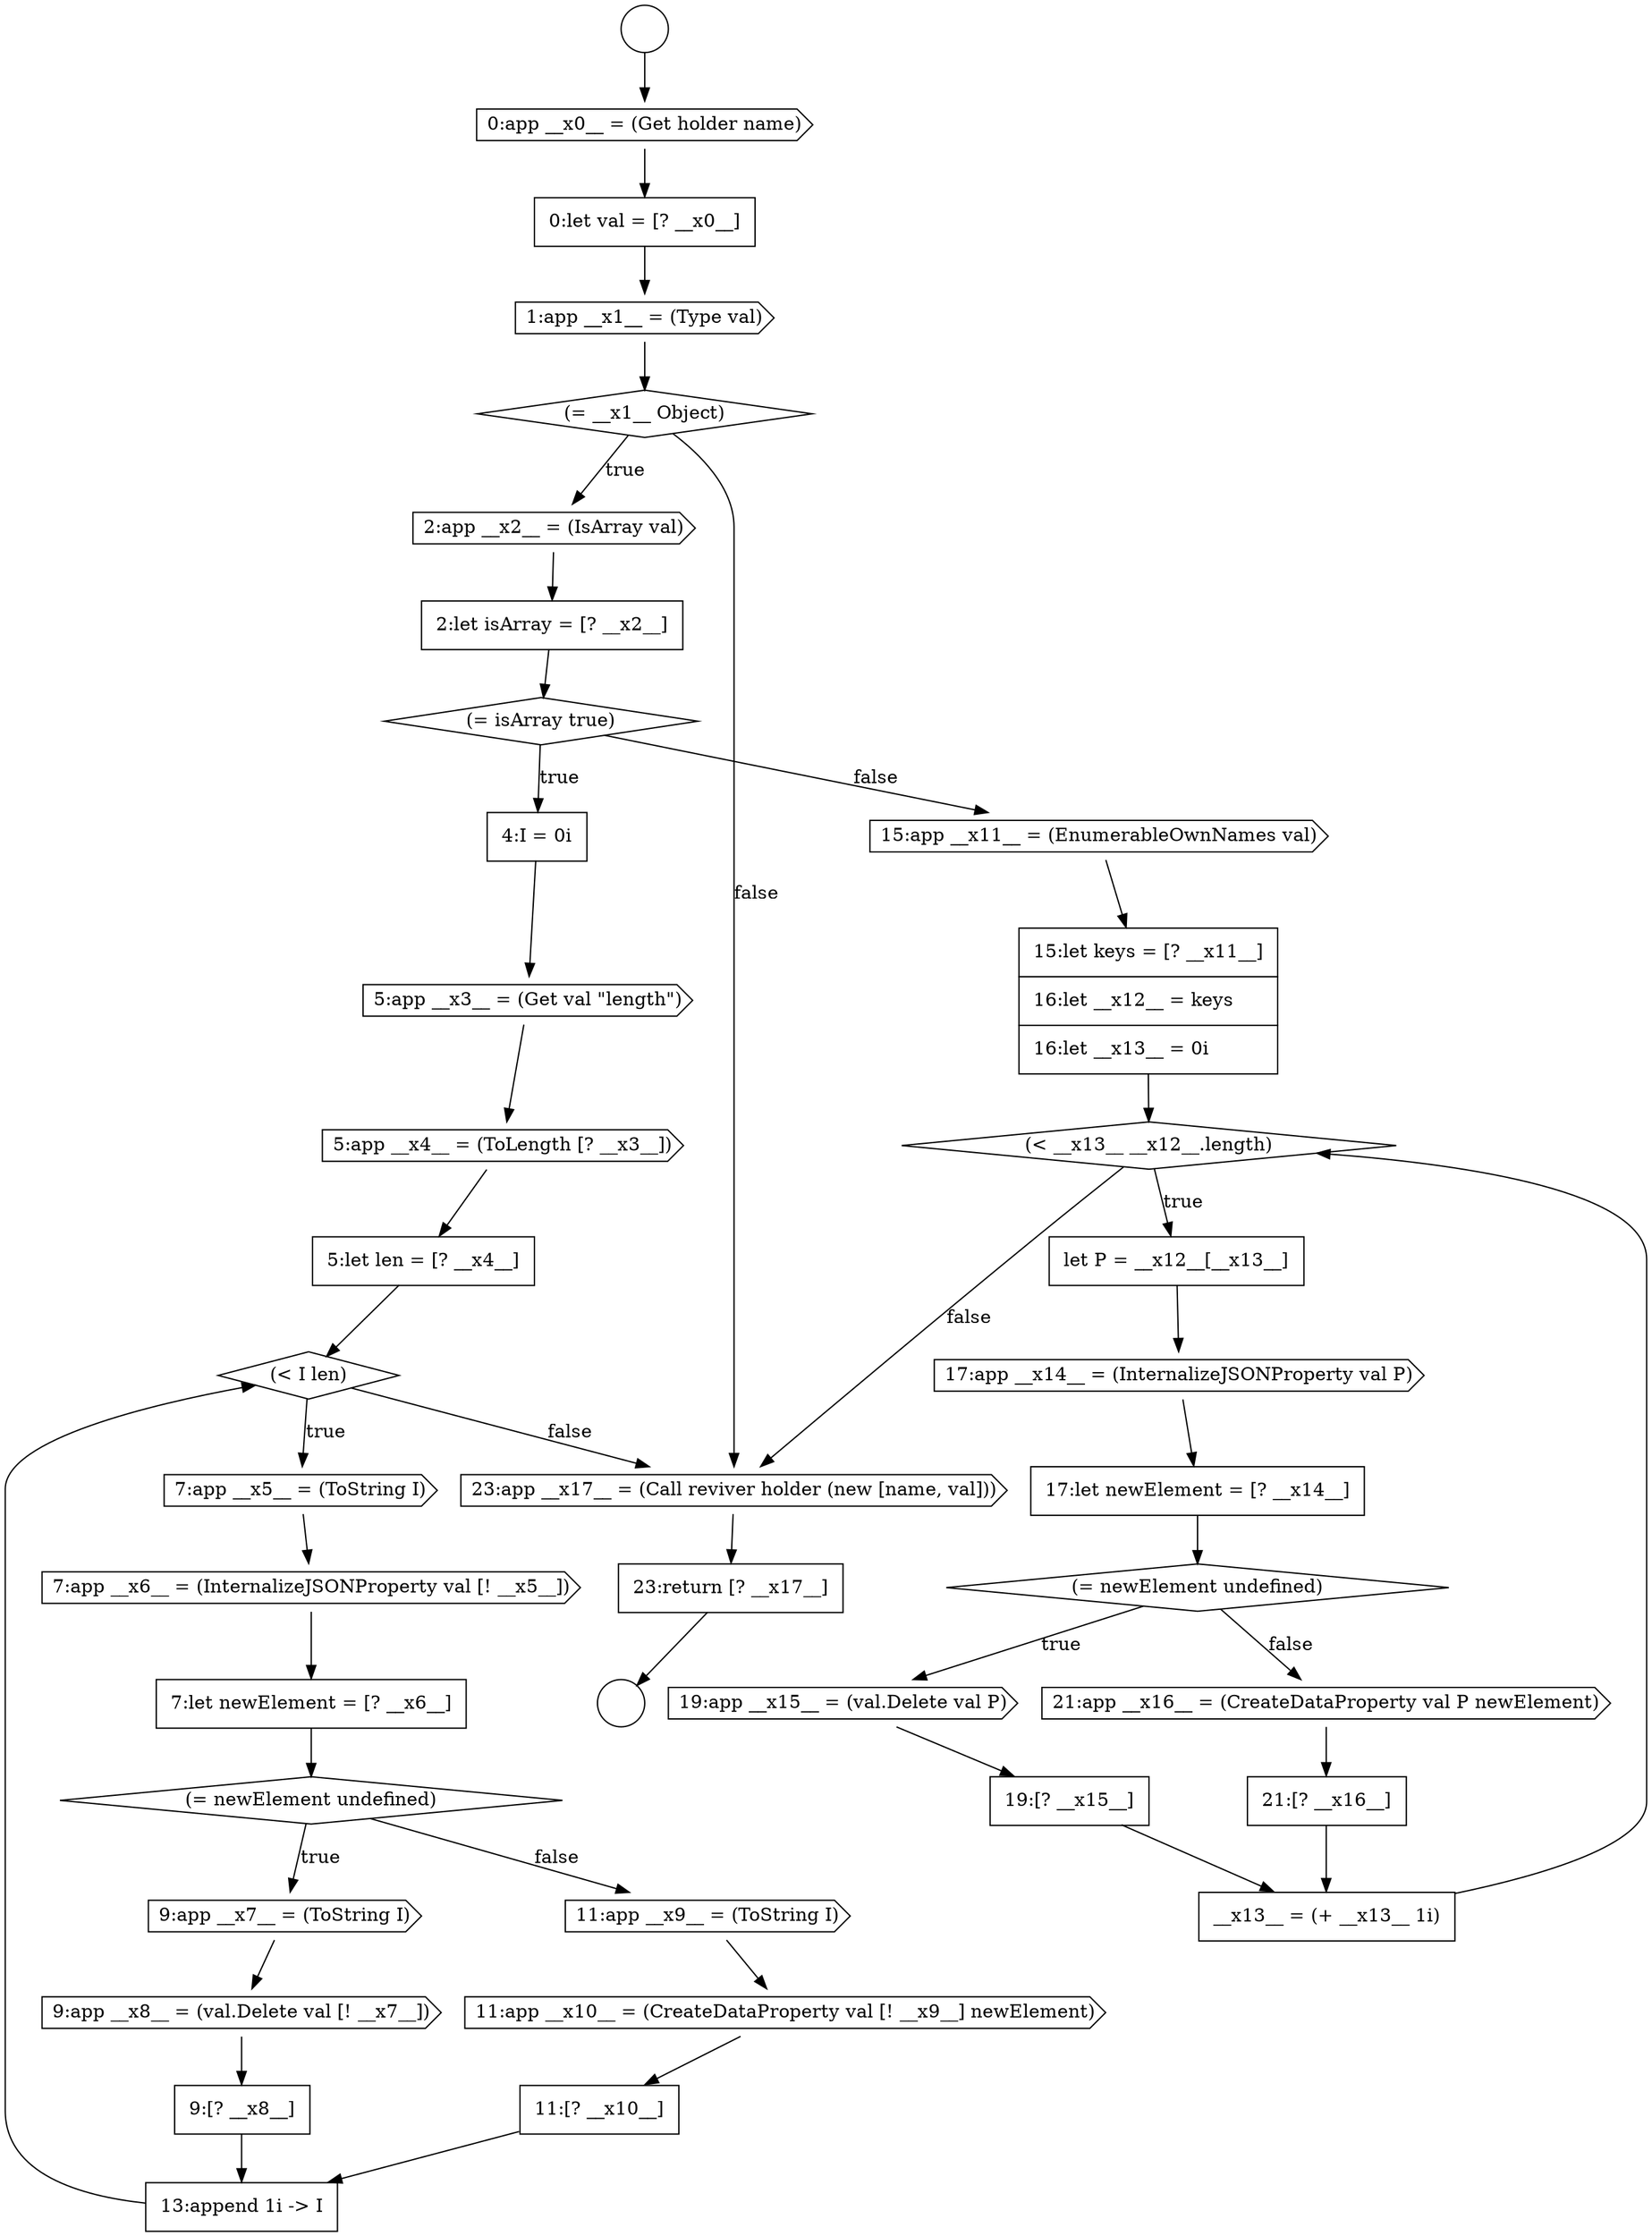 digraph {
  node0 [shape=circle label=" " color="black" fillcolor="white" style=filled]
  node5 [shape=diamond, label=<<font color="black">(= __x1__ Object)</font>> color="black" fillcolor="white" style=filled]
  node10 [shape=cds, label=<<font color="black">5:app __x3__ = (Get val &quot;length&quot;)</font>> color="black" fillcolor="white" style=filled]
  node14 [shape=cds, label=<<font color="black">7:app __x5__ = (ToString I)</font>> color="black" fillcolor="white" style=filled]
  node1 [shape=circle label=" " color="black" fillcolor="white" style=filled]
  node6 [shape=cds, label=<<font color="black">2:app __x2__ = (IsArray val)</font>> color="black" fillcolor="white" style=filled]
  node9 [shape=none, margin=0, label=<<font color="black">
    <table border="0" cellborder="1" cellspacing="0" cellpadding="10">
      <tr><td align="left">4:I = 0i</td></tr>
    </table>
  </font>> color="black" fillcolor="white" style=filled]
  node13 [shape=diamond, label=<<font color="black">(&lt; I len)</font>> color="black" fillcolor="white" style=filled]
  node2 [shape=cds, label=<<font color="black">0:app __x0__ = (Get holder name)</font>> color="black" fillcolor="white" style=filled]
  node12 [shape=none, margin=0, label=<<font color="black">
    <table border="0" cellborder="1" cellspacing="0" cellpadding="10">
      <tr><td align="left">5:let len = [? __x4__]</td></tr>
    </table>
  </font>> color="black" fillcolor="white" style=filled]
  node7 [shape=none, margin=0, label=<<font color="black">
    <table border="0" cellborder="1" cellspacing="0" cellpadding="10">
      <tr><td align="left">2:let isArray = [? __x2__]</td></tr>
    </table>
  </font>> color="black" fillcolor="white" style=filled]
  node18 [shape=cds, label=<<font color="black">9:app __x7__ = (ToString I)</font>> color="black" fillcolor="white" style=filled]
  node11 [shape=cds, label=<<font color="black">5:app __x4__ = (ToLength [? __x3__])</font>> color="black" fillcolor="white" style=filled]
  node8 [shape=diamond, label=<<font color="black">(= isArray true)</font>> color="black" fillcolor="white" style=filled]
  node4 [shape=cds, label=<<font color="black">1:app __x1__ = (Type val)</font>> color="black" fillcolor="white" style=filled]
  node15 [shape=cds, label=<<font color="black">7:app __x6__ = (InternalizeJSONProperty val [! __x5__])</font>> color="black" fillcolor="white" style=filled]
  node24 [shape=none, margin=0, label=<<font color="black">
    <table border="0" cellborder="1" cellspacing="0" cellpadding="10">
      <tr><td align="left">13:append 1i -&gt; I</td></tr>
    </table>
  </font>> color="black" fillcolor="white" style=filled]
  node37 [shape=cds, label=<<font color="black">23:app __x17__ = (Call reviver holder (new [name, val]))</font>> color="black" fillcolor="white" style=filled]
  node25 [shape=cds, label=<<font color="black">15:app __x11__ = (EnumerableOwnNames val)</font>> color="black" fillcolor="white" style=filled]
  node20 [shape=none, margin=0, label=<<font color="black">
    <table border="0" cellborder="1" cellspacing="0" cellpadding="10">
      <tr><td align="left">9:[? __x8__]</td></tr>
    </table>
  </font>> color="black" fillcolor="white" style=filled]
  node29 [shape=cds, label=<<font color="black">17:app __x14__ = (InternalizeJSONProperty val P)</font>> color="black" fillcolor="white" style=filled]
  node21 [shape=cds, label=<<font color="black">11:app __x9__ = (ToString I)</font>> color="black" fillcolor="white" style=filled]
  node33 [shape=none, margin=0, label=<<font color="black">
    <table border="0" cellborder="1" cellspacing="0" cellpadding="10">
      <tr><td align="left">19:[? __x15__]</td></tr>
    </table>
  </font>> color="black" fillcolor="white" style=filled]
  node28 [shape=none, margin=0, label=<<font color="black">
    <table border="0" cellborder="1" cellspacing="0" cellpadding="10">
      <tr><td align="left">let P = __x12__[__x13__]</td></tr>
    </table>
  </font>> color="black" fillcolor="white" style=filled]
  node38 [shape=none, margin=0, label=<<font color="black">
    <table border="0" cellborder="1" cellspacing="0" cellpadding="10">
      <tr><td align="left">23:return [? __x17__]</td></tr>
    </table>
  </font>> color="black" fillcolor="white" style=filled]
  node17 [shape=diamond, label=<<font color="black">(= newElement undefined)</font>> color="black" fillcolor="white" style=filled]
  node32 [shape=cds, label=<<font color="black">19:app __x15__ = (val.Delete val P)</font>> color="black" fillcolor="white" style=filled]
  node34 [shape=cds, label=<<font color="black">21:app __x16__ = (CreateDataProperty val P newElement)</font>> color="black" fillcolor="white" style=filled]
  node22 [shape=cds, label=<<font color="black">11:app __x10__ = (CreateDataProperty val [! __x9__] newElement)</font>> color="black" fillcolor="white" style=filled]
  node27 [shape=diamond, label=<<font color="black">(&lt; __x13__ __x12__.length)</font>> color="black" fillcolor="white" style=filled]
  node3 [shape=none, margin=0, label=<<font color="black">
    <table border="0" cellborder="1" cellspacing="0" cellpadding="10">
      <tr><td align="left">0:let val = [? __x0__]</td></tr>
    </table>
  </font>> color="black" fillcolor="white" style=filled]
  node35 [shape=none, margin=0, label=<<font color="black">
    <table border="0" cellborder="1" cellspacing="0" cellpadding="10">
      <tr><td align="left">21:[? __x16__]</td></tr>
    </table>
  </font>> color="black" fillcolor="white" style=filled]
  node16 [shape=none, margin=0, label=<<font color="black">
    <table border="0" cellborder="1" cellspacing="0" cellpadding="10">
      <tr><td align="left">7:let newElement = [? __x6__]</td></tr>
    </table>
  </font>> color="black" fillcolor="white" style=filled]
  node31 [shape=diamond, label=<<font color="black">(= newElement undefined)</font>> color="black" fillcolor="white" style=filled]
  node26 [shape=none, margin=0, label=<<font color="black">
    <table border="0" cellborder="1" cellspacing="0" cellpadding="10">
      <tr><td align="left">15:let keys = [? __x11__]</td></tr>
      <tr><td align="left">16:let __x12__ = keys</td></tr>
      <tr><td align="left">16:let __x13__ = 0i</td></tr>
    </table>
  </font>> color="black" fillcolor="white" style=filled]
  node23 [shape=none, margin=0, label=<<font color="black">
    <table border="0" cellborder="1" cellspacing="0" cellpadding="10">
      <tr><td align="left">11:[? __x10__]</td></tr>
    </table>
  </font>> color="black" fillcolor="white" style=filled]
  node36 [shape=none, margin=0, label=<<font color="black">
    <table border="0" cellborder="1" cellspacing="0" cellpadding="10">
      <tr><td align="left">__x13__ = (+ __x13__ 1i)</td></tr>
    </table>
  </font>> color="black" fillcolor="white" style=filled]
  node30 [shape=none, margin=0, label=<<font color="black">
    <table border="0" cellborder="1" cellspacing="0" cellpadding="10">
      <tr><td align="left">17:let newElement = [? __x14__]</td></tr>
    </table>
  </font>> color="black" fillcolor="white" style=filled]
  node19 [shape=cds, label=<<font color="black">9:app __x8__ = (val.Delete val [! __x7__])</font>> color="black" fillcolor="white" style=filled]
  node3 -> node4 [ color="black"]
  node17 -> node18 [label=<<font color="black">true</font>> color="black"]
  node17 -> node21 [label=<<font color="black">false</font>> color="black"]
  node11 -> node12 [ color="black"]
  node24 -> node13 [ color="black"]
  node0 -> node2 [ color="black"]
  node9 -> node10 [ color="black"]
  node37 -> node38 [ color="black"]
  node26 -> node27 [ color="black"]
  node10 -> node11 [ color="black"]
  node4 -> node5 [ color="black"]
  node25 -> node26 [ color="black"]
  node21 -> node22 [ color="black"]
  node33 -> node36 [ color="black"]
  node32 -> node33 [ color="black"]
  node28 -> node29 [ color="black"]
  node29 -> node30 [ color="black"]
  node8 -> node9 [label=<<font color="black">true</font>> color="black"]
  node8 -> node25 [label=<<font color="black">false</font>> color="black"]
  node38 -> node1 [ color="black"]
  node7 -> node8 [ color="black"]
  node34 -> node35 [ color="black"]
  node18 -> node19 [ color="black"]
  node2 -> node3 [ color="black"]
  node15 -> node16 [ color="black"]
  node19 -> node20 [ color="black"]
  node35 -> node36 [ color="black"]
  node12 -> node13 [ color="black"]
  node31 -> node32 [label=<<font color="black">true</font>> color="black"]
  node31 -> node34 [label=<<font color="black">false</font>> color="black"]
  node22 -> node23 [ color="black"]
  node6 -> node7 [ color="black"]
  node23 -> node24 [ color="black"]
  node14 -> node15 [ color="black"]
  node27 -> node28 [label=<<font color="black">true</font>> color="black"]
  node27 -> node37 [label=<<font color="black">false</font>> color="black"]
  node13 -> node14 [label=<<font color="black">true</font>> color="black"]
  node13 -> node37 [label=<<font color="black">false</font>> color="black"]
  node30 -> node31 [ color="black"]
  node20 -> node24 [ color="black"]
  node5 -> node6 [label=<<font color="black">true</font>> color="black"]
  node5 -> node37 [label=<<font color="black">false</font>> color="black"]
  node16 -> node17 [ color="black"]
  node36 -> node27 [ color="black"]
}
